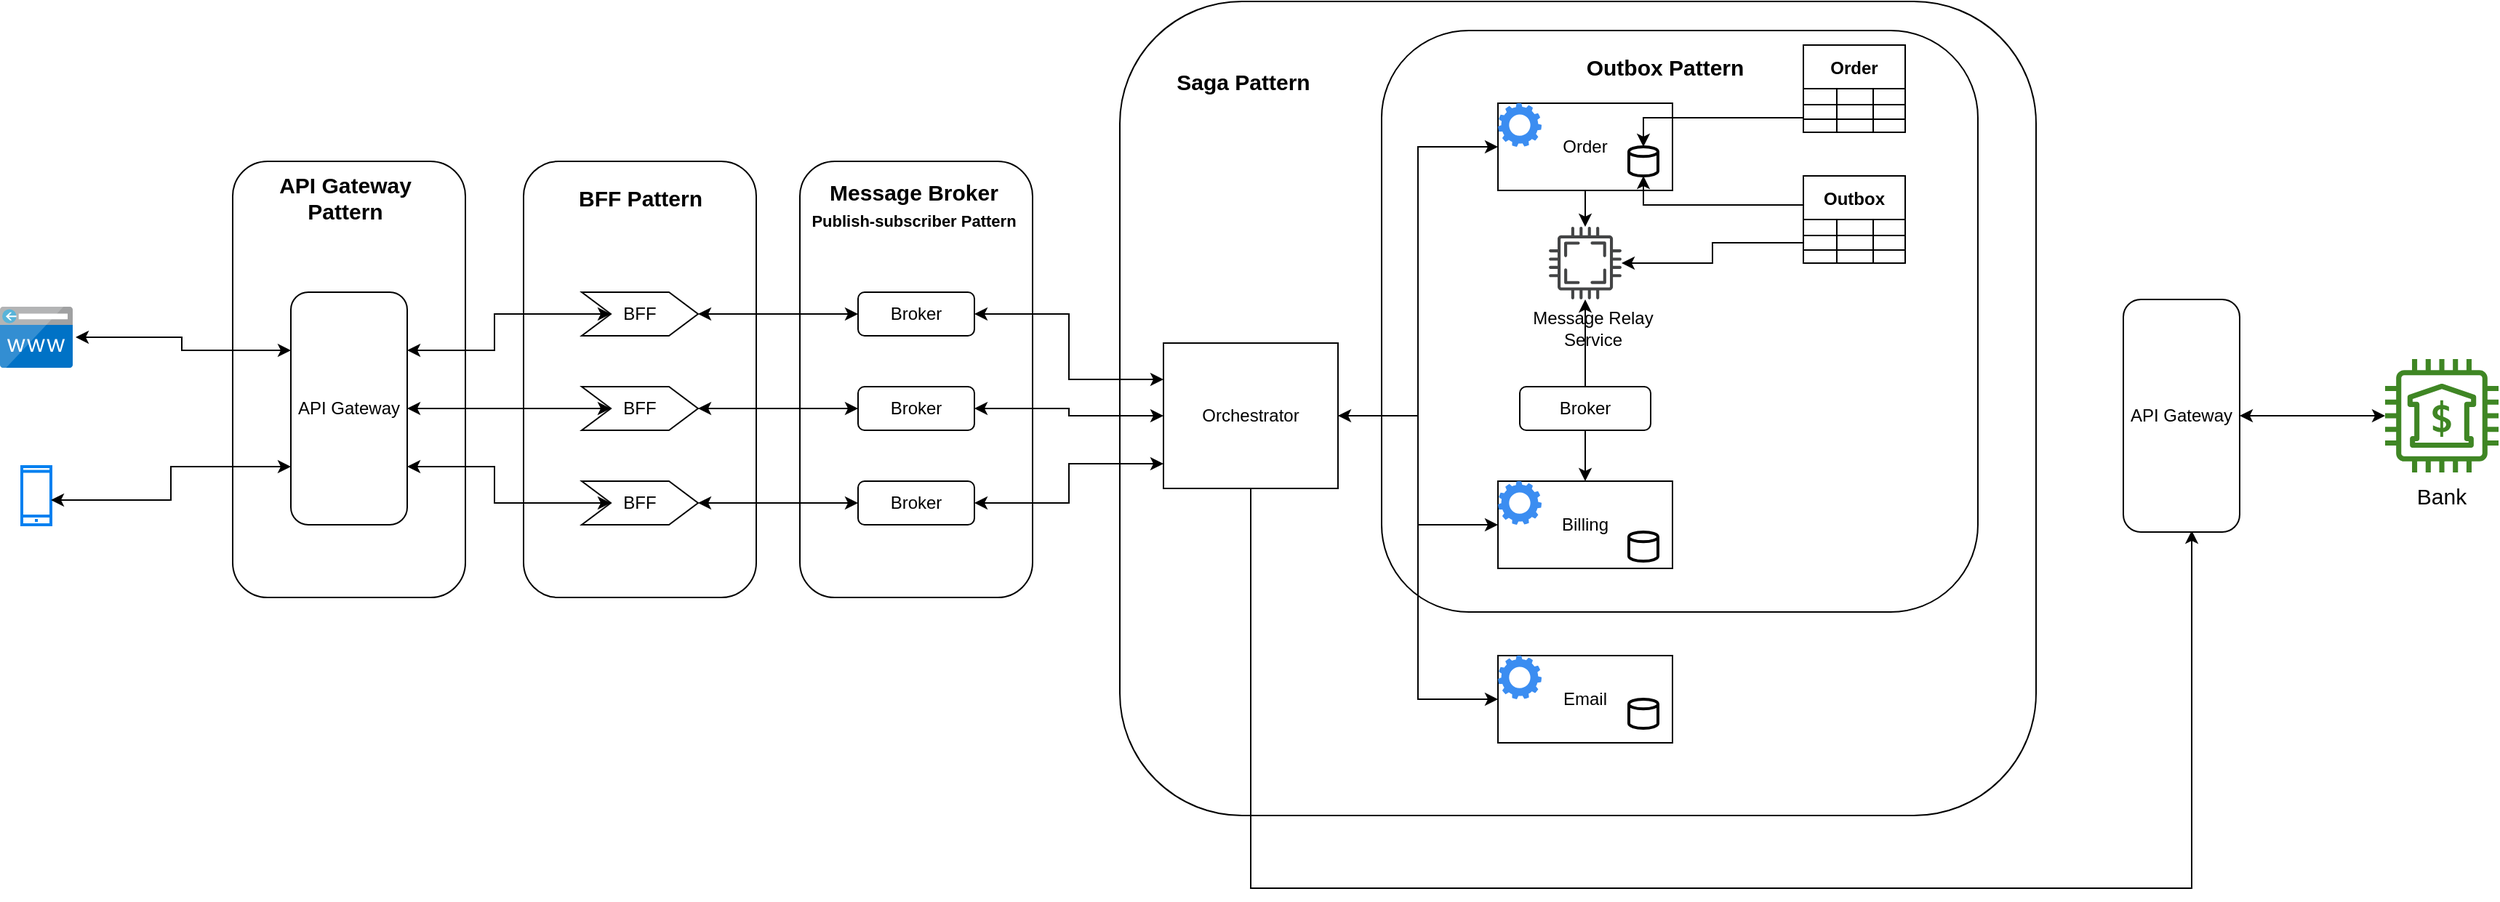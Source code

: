 <mxfile version="20.7.4" type="github">
  <diagram id="k_nAgRQBtg1MRaQyP6GL" name="Page-1">
    <mxGraphModel dx="1882" dy="1846" grid="1" gridSize="10" guides="1" tooltips="1" connect="1" arrows="1" fold="1" page="1" pageScale="1" pageWidth="850" pageHeight="1100" math="0" shadow="0">
      <root>
        <mxCell id="0" />
        <mxCell id="1" parent="0" />
        <mxCell id="WNrK1F0Bi6_NMc1Tgqoj-34" value="" style="rounded=1;whiteSpace=wrap;html=1;" parent="1" vertex="1">
          <mxGeometry x="690" y="-120" width="630" height="560" as="geometry" />
        </mxCell>
        <mxCell id="Azqy4bsJIhe26MBc6hqh-14" value="" style="rounded=1;whiteSpace=wrap;html=1;" vertex="1" parent="1">
          <mxGeometry x="870" y="-100" width="410" height="400" as="geometry" />
        </mxCell>
        <mxCell id="WNrK1F0Bi6_NMc1Tgqoj-50" value="" style="rounded=1;whiteSpace=wrap;html=1;fontSize=15;" parent="1" vertex="1">
          <mxGeometry x="80" y="-10" width="160" height="300" as="geometry" />
        </mxCell>
        <mxCell id="WNrK1F0Bi6_NMc1Tgqoj-48" value="" style="rounded=1;whiteSpace=wrap;html=1;fontSize=15;" parent="1" vertex="1">
          <mxGeometry x="280" y="-10" width="160" height="300" as="geometry" />
        </mxCell>
        <mxCell id="WNrK1F0Bi6_NMc1Tgqoj-46" value="" style="rounded=1;whiteSpace=wrap;html=1;fontSize=15;" parent="1" vertex="1">
          <mxGeometry x="470" y="-10" width="160" height="300" as="geometry" />
        </mxCell>
        <mxCell id="WNrK1F0Bi6_NMc1Tgqoj-1" value="" style="sketch=0;aspect=fixed;html=1;points=[];align=center;image;fontSize=12;image=img/lib/mscae/CustomDomain.svg;" parent="1" vertex="1">
          <mxGeometry x="-80" y="90" width="50" height="42" as="geometry" />
        </mxCell>
        <mxCell id="WNrK1F0Bi6_NMc1Tgqoj-2" value="" style="html=1;verticalLabelPosition=bottom;align=center;labelBackgroundColor=#ffffff;verticalAlign=top;strokeWidth=2;strokeColor=#0080F0;shadow=0;dashed=0;shape=mxgraph.ios7.icons.smartphone;" parent="1" vertex="1">
          <mxGeometry x="-65" y="200" width="20" height="40" as="geometry" />
        </mxCell>
        <mxCell id="WNrK1F0Bi6_NMc1Tgqoj-52" style="edgeStyle=orthogonalEdgeStyle;rounded=0;orthogonalLoop=1;jettySize=auto;html=1;exitX=0;exitY=0.25;exitDx=0;exitDy=0;entryX=1.04;entryY=0.5;entryDx=0;entryDy=0;entryPerimeter=0;fontSize=15;startArrow=classic;startFill=1;" parent="1" source="WNrK1F0Bi6_NMc1Tgqoj-3" target="WNrK1F0Bi6_NMc1Tgqoj-1" edge="1">
          <mxGeometry relative="1" as="geometry" />
        </mxCell>
        <mxCell id="WNrK1F0Bi6_NMc1Tgqoj-53" style="edgeStyle=orthogonalEdgeStyle;rounded=0;orthogonalLoop=1;jettySize=auto;html=1;exitX=0;exitY=0.75;exitDx=0;exitDy=0;entryX=1;entryY=0.575;entryDx=0;entryDy=0;entryPerimeter=0;fontSize=15;startArrow=classic;startFill=1;" parent="1" source="WNrK1F0Bi6_NMc1Tgqoj-3" target="WNrK1F0Bi6_NMc1Tgqoj-2" edge="1">
          <mxGeometry relative="1" as="geometry" />
        </mxCell>
        <mxCell id="WNrK1F0Bi6_NMc1Tgqoj-54" style="edgeStyle=orthogonalEdgeStyle;rounded=0;orthogonalLoop=1;jettySize=auto;html=1;exitX=1;exitY=0.25;exitDx=0;exitDy=0;entryX=0;entryY=0.5;entryDx=0;entryDy=0;fontSize=15;startArrow=classic;startFill=1;" parent="1" source="WNrK1F0Bi6_NMc1Tgqoj-3" target="WNrK1F0Bi6_NMc1Tgqoj-21" edge="1">
          <mxGeometry relative="1" as="geometry" />
        </mxCell>
        <mxCell id="WNrK1F0Bi6_NMc1Tgqoj-55" style="edgeStyle=orthogonalEdgeStyle;rounded=0;orthogonalLoop=1;jettySize=auto;html=1;exitX=1;exitY=0.5;exitDx=0;exitDy=0;entryX=0;entryY=0.5;entryDx=0;entryDy=0;fontSize=15;startArrow=classic;startFill=1;" parent="1" source="WNrK1F0Bi6_NMc1Tgqoj-3" target="WNrK1F0Bi6_NMc1Tgqoj-22" edge="1">
          <mxGeometry relative="1" as="geometry" />
        </mxCell>
        <mxCell id="WNrK1F0Bi6_NMc1Tgqoj-56" style="edgeStyle=orthogonalEdgeStyle;rounded=0;orthogonalLoop=1;jettySize=auto;html=1;exitX=1;exitY=0.75;exitDx=0;exitDy=0;entryX=0;entryY=0.5;entryDx=0;entryDy=0;fontSize=15;startArrow=classic;startFill=1;" parent="1" source="WNrK1F0Bi6_NMc1Tgqoj-3" target="WNrK1F0Bi6_NMc1Tgqoj-23" edge="1">
          <mxGeometry relative="1" as="geometry" />
        </mxCell>
        <mxCell id="WNrK1F0Bi6_NMc1Tgqoj-3" value="API Gateway" style="rounded=1;whiteSpace=wrap;html=1;" parent="1" vertex="1">
          <mxGeometry x="120" y="80" width="80" height="160" as="geometry" />
        </mxCell>
        <mxCell id="WNrK1F0Bi6_NMc1Tgqoj-57" style="edgeStyle=orthogonalEdgeStyle;rounded=0;orthogonalLoop=1;jettySize=auto;html=1;exitX=1;exitY=0.5;exitDx=0;exitDy=0;entryX=0;entryY=0.5;entryDx=0;entryDy=0;fontSize=15;startArrow=classic;startFill=1;" parent="1" source="WNrK1F0Bi6_NMc1Tgqoj-21" target="WNrK1F0Bi6_NMc1Tgqoj-24" edge="1">
          <mxGeometry relative="1" as="geometry" />
        </mxCell>
        <mxCell id="WNrK1F0Bi6_NMc1Tgqoj-21" value="BFF" style="shape=step;perimeter=stepPerimeter;whiteSpace=wrap;html=1;fixedSize=1;" parent="1" vertex="1">
          <mxGeometry x="320" y="80" width="80" height="30" as="geometry" />
        </mxCell>
        <mxCell id="WNrK1F0Bi6_NMc1Tgqoj-58" style="edgeStyle=orthogonalEdgeStyle;rounded=0;orthogonalLoop=1;jettySize=auto;html=1;exitX=1;exitY=0.5;exitDx=0;exitDy=0;entryX=0;entryY=0.5;entryDx=0;entryDy=0;fontSize=15;startArrow=classic;startFill=1;" parent="1" source="WNrK1F0Bi6_NMc1Tgqoj-22" target="WNrK1F0Bi6_NMc1Tgqoj-25" edge="1">
          <mxGeometry relative="1" as="geometry" />
        </mxCell>
        <mxCell id="WNrK1F0Bi6_NMc1Tgqoj-22" value="BFF" style="shape=step;perimeter=stepPerimeter;whiteSpace=wrap;html=1;fixedSize=1;" parent="1" vertex="1">
          <mxGeometry x="320" y="145" width="80" height="30" as="geometry" />
        </mxCell>
        <mxCell id="WNrK1F0Bi6_NMc1Tgqoj-59" style="edgeStyle=orthogonalEdgeStyle;rounded=0;orthogonalLoop=1;jettySize=auto;html=1;exitX=1;exitY=0.5;exitDx=0;exitDy=0;fontSize=15;startArrow=classic;startFill=1;" parent="1" source="WNrK1F0Bi6_NMc1Tgqoj-23" target="WNrK1F0Bi6_NMc1Tgqoj-26" edge="1">
          <mxGeometry relative="1" as="geometry" />
        </mxCell>
        <mxCell id="WNrK1F0Bi6_NMc1Tgqoj-23" value="BFF" style="shape=step;perimeter=stepPerimeter;whiteSpace=wrap;html=1;fixedSize=1;" parent="1" vertex="1">
          <mxGeometry x="320" y="210" width="80" height="30" as="geometry" />
        </mxCell>
        <mxCell id="WNrK1F0Bi6_NMc1Tgqoj-60" style="edgeStyle=orthogonalEdgeStyle;rounded=0;orthogonalLoop=1;jettySize=auto;html=1;exitX=1;exitY=0.5;exitDx=0;exitDy=0;entryX=0;entryY=0.25;entryDx=0;entryDy=0;fontSize=15;startArrow=classic;startFill=1;" parent="1" source="WNrK1F0Bi6_NMc1Tgqoj-24" target="WNrK1F0Bi6_NMc1Tgqoj-27" edge="1">
          <mxGeometry relative="1" as="geometry" />
        </mxCell>
        <mxCell id="WNrK1F0Bi6_NMc1Tgqoj-24" value="Broker" style="rounded=1;whiteSpace=wrap;html=1;" parent="1" vertex="1">
          <mxGeometry x="510" y="80" width="80" height="30" as="geometry" />
        </mxCell>
        <mxCell id="WNrK1F0Bi6_NMc1Tgqoj-61" style="edgeStyle=orthogonalEdgeStyle;rounded=0;orthogonalLoop=1;jettySize=auto;html=1;exitX=1;exitY=0.5;exitDx=0;exitDy=0;entryX=0;entryY=0.5;entryDx=0;entryDy=0;fontSize=15;startArrow=classic;startFill=1;" parent="1" source="WNrK1F0Bi6_NMc1Tgqoj-25" target="WNrK1F0Bi6_NMc1Tgqoj-27" edge="1">
          <mxGeometry relative="1" as="geometry" />
        </mxCell>
        <mxCell id="WNrK1F0Bi6_NMc1Tgqoj-25" value="Broker" style="rounded=1;whiteSpace=wrap;html=1;" parent="1" vertex="1">
          <mxGeometry x="510" y="145" width="80" height="30" as="geometry" />
        </mxCell>
        <mxCell id="WNrK1F0Bi6_NMc1Tgqoj-62" style="edgeStyle=orthogonalEdgeStyle;rounded=0;orthogonalLoop=1;jettySize=auto;html=1;exitX=1;exitY=0.5;exitDx=0;exitDy=0;entryX=0;entryY=0.83;entryDx=0;entryDy=0;entryPerimeter=0;fontSize=15;startArrow=classic;startFill=1;" parent="1" source="WNrK1F0Bi6_NMc1Tgqoj-26" target="WNrK1F0Bi6_NMc1Tgqoj-27" edge="1">
          <mxGeometry relative="1" as="geometry" />
        </mxCell>
        <mxCell id="WNrK1F0Bi6_NMc1Tgqoj-26" value="Broker" style="rounded=1;whiteSpace=wrap;html=1;" parent="1" vertex="1">
          <mxGeometry x="510" y="210" width="80" height="30" as="geometry" />
        </mxCell>
        <mxCell id="WNrK1F0Bi6_NMc1Tgqoj-36" style="edgeStyle=orthogonalEdgeStyle;rounded=0;orthogonalLoop=1;jettySize=auto;html=1;exitX=1;exitY=0.5;exitDx=0;exitDy=0;entryX=0;entryY=0.5;entryDx=0;entryDy=0;fontSize=15;" parent="1" source="WNrK1F0Bi6_NMc1Tgqoj-27" target="WNrK1F0Bi6_NMc1Tgqoj-28" edge="1">
          <mxGeometry relative="1" as="geometry" />
        </mxCell>
        <mxCell id="WNrK1F0Bi6_NMc1Tgqoj-37" style="edgeStyle=orthogonalEdgeStyle;rounded=0;orthogonalLoop=1;jettySize=auto;html=1;exitX=1;exitY=0.5;exitDx=0;exitDy=0;entryX=0;entryY=0.5;entryDx=0;entryDy=0;fontSize=15;" parent="1" source="WNrK1F0Bi6_NMc1Tgqoj-27" target="WNrK1F0Bi6_NMc1Tgqoj-29" edge="1">
          <mxGeometry relative="1" as="geometry" />
        </mxCell>
        <mxCell id="WNrK1F0Bi6_NMc1Tgqoj-38" style="edgeStyle=orthogonalEdgeStyle;rounded=0;orthogonalLoop=1;jettySize=auto;html=1;exitX=1;exitY=0.5;exitDx=0;exitDy=0;entryX=0;entryY=0.5;entryDx=0;entryDy=0;fontSize=15;startArrow=classic;startFill=1;" parent="1" source="WNrK1F0Bi6_NMc1Tgqoj-27" target="WNrK1F0Bi6_NMc1Tgqoj-30" edge="1">
          <mxGeometry relative="1" as="geometry" />
        </mxCell>
        <mxCell id="WNrK1F0Bi6_NMc1Tgqoj-45" style="edgeStyle=orthogonalEdgeStyle;rounded=0;orthogonalLoop=1;jettySize=auto;html=1;exitX=0.5;exitY=1;exitDx=0;exitDy=0;entryX=0.588;entryY=0.994;entryDx=0;entryDy=0;entryPerimeter=0;fontSize=15;" parent="1" source="WNrK1F0Bi6_NMc1Tgqoj-27" target="WNrK1F0Bi6_NMc1Tgqoj-31" edge="1">
          <mxGeometry relative="1" as="geometry">
            <Array as="points">
              <mxPoint x="780" y="490" />
              <mxPoint x="1427" y="490" />
            </Array>
          </mxGeometry>
        </mxCell>
        <mxCell id="WNrK1F0Bi6_NMc1Tgqoj-27" value="Orchestrator" style="rounded=0;whiteSpace=wrap;html=1;" parent="1" vertex="1">
          <mxGeometry x="720" y="115" width="120" height="100" as="geometry" />
        </mxCell>
        <mxCell id="Azqy4bsJIhe26MBc6hqh-31" style="edgeStyle=orthogonalEdgeStyle;rounded=0;orthogonalLoop=1;jettySize=auto;html=1;exitX=0.5;exitY=1;exitDx=0;exitDy=0;" edge="1" parent="1" source="WNrK1F0Bi6_NMc1Tgqoj-28" target="Azqy4bsJIhe26MBc6hqh-29">
          <mxGeometry relative="1" as="geometry" />
        </mxCell>
        <mxCell id="WNrK1F0Bi6_NMc1Tgqoj-28" value="Order" style="rounded=0;whiteSpace=wrap;html=1;" parent="1" vertex="1">
          <mxGeometry x="950" y="-50" width="120" height="60" as="geometry" />
        </mxCell>
        <mxCell id="WNrK1F0Bi6_NMc1Tgqoj-29" value="Billing" style="rounded=0;whiteSpace=wrap;html=1;" parent="1" vertex="1">
          <mxGeometry x="950" y="210" width="120" height="60" as="geometry" />
        </mxCell>
        <mxCell id="WNrK1F0Bi6_NMc1Tgqoj-30" value="Email" style="rounded=0;whiteSpace=wrap;html=1;" parent="1" vertex="1">
          <mxGeometry x="950" y="330" width="120" height="60" as="geometry" />
        </mxCell>
        <mxCell id="WNrK1F0Bi6_NMc1Tgqoj-65" style="edgeStyle=orthogonalEdgeStyle;rounded=0;orthogonalLoop=1;jettySize=auto;html=1;exitX=1;exitY=0.5;exitDx=0;exitDy=0;fontSize=15;startArrow=classic;startFill=1;" parent="1" source="WNrK1F0Bi6_NMc1Tgqoj-31" target="WNrK1F0Bi6_NMc1Tgqoj-32" edge="1">
          <mxGeometry relative="1" as="geometry" />
        </mxCell>
        <mxCell id="WNrK1F0Bi6_NMc1Tgqoj-31" value="API Gateway" style="rounded=1;whiteSpace=wrap;html=1;" parent="1" vertex="1">
          <mxGeometry x="1380" y="85" width="80" height="160" as="geometry" />
        </mxCell>
        <mxCell id="WNrK1F0Bi6_NMc1Tgqoj-32" value="" style="sketch=0;outlineConnect=0;fontColor=#232F3E;gradientColor=none;fillColor=#3F8624;strokeColor=none;dashed=0;verticalLabelPosition=bottom;verticalAlign=top;align=center;html=1;fontSize=12;fontStyle=0;aspect=fixed;pointerEvents=1;shape=mxgraph.aws4.bank;" parent="1" vertex="1">
          <mxGeometry x="1560" y="126" width="78" height="78" as="geometry" />
        </mxCell>
        <mxCell id="WNrK1F0Bi6_NMc1Tgqoj-35" value="Saga Pattern" style="text;html=1;strokeColor=none;fillColor=none;align=center;verticalAlign=middle;whiteSpace=wrap;rounded=0;fontSize=15;fontStyle=1" parent="1" vertex="1">
          <mxGeometry x="720" y="-80" width="110" height="30" as="geometry" />
        </mxCell>
        <mxCell id="WNrK1F0Bi6_NMc1Tgqoj-42" value="" style="strokeWidth=2;html=1;shape=mxgraph.flowchart.database;whiteSpace=wrap;fontSize=15;" parent="1" vertex="1">
          <mxGeometry x="1040" y="-20" width="20" height="20" as="geometry" />
        </mxCell>
        <mxCell id="WNrK1F0Bi6_NMc1Tgqoj-43" value="" style="strokeWidth=2;html=1;shape=mxgraph.flowchart.database;whiteSpace=wrap;fontSize=15;" parent="1" vertex="1">
          <mxGeometry x="1040" y="245" width="20" height="20" as="geometry" />
        </mxCell>
        <mxCell id="WNrK1F0Bi6_NMc1Tgqoj-44" value="" style="strokeWidth=2;html=1;shape=mxgraph.flowchart.database;whiteSpace=wrap;fontSize=15;" parent="1" vertex="1">
          <mxGeometry x="1040" y="360" width="20" height="20" as="geometry" />
        </mxCell>
        <mxCell id="WNrK1F0Bi6_NMc1Tgqoj-47" value="Message Broker&lt;br&gt;&lt;font style=&quot;font-size: 11px;&quot;&gt;Publish-subscriber Pattern&lt;/font&gt;" style="text;html=1;strokeColor=none;fillColor=none;align=center;verticalAlign=middle;whiteSpace=wrap;rounded=0;fontSize=15;fontStyle=1" parent="1" vertex="1">
          <mxGeometry x="442" width="212.5" height="40" as="geometry" />
        </mxCell>
        <mxCell id="WNrK1F0Bi6_NMc1Tgqoj-49" value="BFF Pattern" style="text;html=1;strokeColor=none;fillColor=none;align=center;verticalAlign=middle;whiteSpace=wrap;rounded=0;fontSize=15;fontStyle=1" parent="1" vertex="1">
          <mxGeometry x="297.5" width="125" height="30" as="geometry" />
        </mxCell>
        <mxCell id="WNrK1F0Bi6_NMc1Tgqoj-51" value="API Gateway&lt;br&gt;Pattern" style="text;html=1;strokeColor=none;fillColor=none;align=center;verticalAlign=middle;whiteSpace=wrap;rounded=0;fontSize=15;fontStyle=1" parent="1" vertex="1">
          <mxGeometry x="94.5" width="125" height="30" as="geometry" />
        </mxCell>
        <mxCell id="WNrK1F0Bi6_NMc1Tgqoj-66" value="Bank" style="text;html=1;strokeColor=none;fillColor=none;align=center;verticalAlign=middle;whiteSpace=wrap;rounded=0;fontSize=15;" parent="1" vertex="1">
          <mxGeometry x="1569" y="205" width="60" height="30" as="geometry" />
        </mxCell>
        <mxCell id="R4RWfNrEiwchSPgBLhXS-1" value="" style="sketch=0;html=1;aspect=fixed;strokeColor=none;shadow=0;align=center;verticalAlign=top;fillColor=#3B8DF1;shape=mxgraph.gcp2.gear" parent="1" vertex="1">
          <mxGeometry x="950" y="-50" width="30" height="30" as="geometry" />
        </mxCell>
        <mxCell id="R4RWfNrEiwchSPgBLhXS-2" value="" style="sketch=0;html=1;aspect=fixed;strokeColor=none;shadow=0;align=center;verticalAlign=top;fillColor=#3B8DF1;shape=mxgraph.gcp2.gear" parent="1" vertex="1">
          <mxGeometry x="950" y="210" width="30" height="30" as="geometry" />
        </mxCell>
        <mxCell id="R4RWfNrEiwchSPgBLhXS-3" value="" style="sketch=0;html=1;aspect=fixed;strokeColor=none;shadow=0;align=center;verticalAlign=top;fillColor=#3B8DF1;shape=mxgraph.gcp2.gear" parent="1" vertex="1">
          <mxGeometry x="950" y="330" width="30" height="30" as="geometry" />
        </mxCell>
        <mxCell id="Azqy4bsJIhe26MBc6hqh-33" style="edgeStyle=orthogonalEdgeStyle;rounded=0;orthogonalLoop=1;jettySize=auto;html=1;exitX=0;exitY=0.25;exitDx=0;exitDy=0;entryX=0.5;entryY=1;entryDx=0;entryDy=0;entryPerimeter=0;" edge="1" parent="1" source="Azqy4bsJIhe26MBc6hqh-1" target="WNrK1F0Bi6_NMc1Tgqoj-42">
          <mxGeometry relative="1" as="geometry">
            <Array as="points">
              <mxPoint x="1160" y="20" />
              <mxPoint x="1050" y="20" />
            </Array>
          </mxGeometry>
        </mxCell>
        <mxCell id="Azqy4bsJIhe26MBc6hqh-1" value="Outbox" style="shape=table;startSize=30;container=1;collapsible=0;childLayout=tableLayout;fontStyle=1;align=center;" vertex="1" parent="1">
          <mxGeometry x="1160" width="70" height="60" as="geometry" />
        </mxCell>
        <mxCell id="Azqy4bsJIhe26MBc6hqh-2" value="" style="shape=tableRow;horizontal=0;startSize=0;swimlaneHead=0;swimlaneBody=0;top=0;left=0;bottom=0;right=0;collapsible=0;dropTarget=0;fillColor=none;points=[[0,0.5],[1,0.5]];portConstraint=eastwest;" vertex="1" parent="Azqy4bsJIhe26MBc6hqh-1">
          <mxGeometry y="30" width="70" height="11" as="geometry" />
        </mxCell>
        <mxCell id="Azqy4bsJIhe26MBc6hqh-3" value="" style="shape=partialRectangle;html=1;whiteSpace=wrap;connectable=0;fillColor=none;top=0;left=0;bottom=0;right=0;overflow=hidden;" vertex="1" parent="Azqy4bsJIhe26MBc6hqh-2">
          <mxGeometry width="23" height="11" as="geometry">
            <mxRectangle width="23" height="11" as="alternateBounds" />
          </mxGeometry>
        </mxCell>
        <mxCell id="Azqy4bsJIhe26MBc6hqh-4" value="" style="shape=partialRectangle;html=1;whiteSpace=wrap;connectable=0;fillColor=none;top=0;left=0;bottom=0;right=0;overflow=hidden;" vertex="1" parent="Azqy4bsJIhe26MBc6hqh-2">
          <mxGeometry x="23" width="25" height="11" as="geometry">
            <mxRectangle width="25" height="11" as="alternateBounds" />
          </mxGeometry>
        </mxCell>
        <mxCell id="Azqy4bsJIhe26MBc6hqh-5" value="" style="shape=partialRectangle;html=1;whiteSpace=wrap;connectable=0;fillColor=none;top=0;left=0;bottom=0;right=0;overflow=hidden;" vertex="1" parent="Azqy4bsJIhe26MBc6hqh-2">
          <mxGeometry x="48" width="22" height="11" as="geometry">
            <mxRectangle width="22" height="11" as="alternateBounds" />
          </mxGeometry>
        </mxCell>
        <mxCell id="Azqy4bsJIhe26MBc6hqh-6" value="" style="shape=tableRow;horizontal=0;startSize=0;swimlaneHead=0;swimlaneBody=0;top=0;left=0;bottom=0;right=0;collapsible=0;dropTarget=0;fillColor=none;points=[[0,0.5],[1,0.5]];portConstraint=eastwest;" vertex="1" parent="Azqy4bsJIhe26MBc6hqh-1">
          <mxGeometry y="41" width="70" height="10" as="geometry" />
        </mxCell>
        <mxCell id="Azqy4bsJIhe26MBc6hqh-7" value="" style="shape=partialRectangle;html=1;whiteSpace=wrap;connectable=0;fillColor=none;top=0;left=0;bottom=0;right=0;overflow=hidden;" vertex="1" parent="Azqy4bsJIhe26MBc6hqh-6">
          <mxGeometry width="23" height="10" as="geometry">
            <mxRectangle width="23" height="10" as="alternateBounds" />
          </mxGeometry>
        </mxCell>
        <mxCell id="Azqy4bsJIhe26MBc6hqh-8" value="" style="shape=partialRectangle;html=1;whiteSpace=wrap;connectable=0;fillColor=none;top=0;left=0;bottom=0;right=0;overflow=hidden;" vertex="1" parent="Azqy4bsJIhe26MBc6hqh-6">
          <mxGeometry x="23" width="25" height="10" as="geometry">
            <mxRectangle width="25" height="10" as="alternateBounds" />
          </mxGeometry>
        </mxCell>
        <mxCell id="Azqy4bsJIhe26MBc6hqh-9" value="" style="shape=partialRectangle;html=1;whiteSpace=wrap;connectable=0;fillColor=none;top=0;left=0;bottom=0;right=0;overflow=hidden;" vertex="1" parent="Azqy4bsJIhe26MBc6hqh-6">
          <mxGeometry x="48" width="22" height="10" as="geometry">
            <mxRectangle width="22" height="10" as="alternateBounds" />
          </mxGeometry>
        </mxCell>
        <mxCell id="Azqy4bsJIhe26MBc6hqh-10" value="" style="shape=tableRow;horizontal=0;startSize=0;swimlaneHead=0;swimlaneBody=0;top=0;left=0;bottom=0;right=0;collapsible=0;dropTarget=0;fillColor=none;points=[[0,0.5],[1,0.5]];portConstraint=eastwest;" vertex="1" parent="Azqy4bsJIhe26MBc6hqh-1">
          <mxGeometry y="51" width="70" height="9" as="geometry" />
        </mxCell>
        <mxCell id="Azqy4bsJIhe26MBc6hqh-11" value="" style="shape=partialRectangle;html=1;whiteSpace=wrap;connectable=0;fillColor=none;top=0;left=0;bottom=0;right=0;overflow=hidden;" vertex="1" parent="Azqy4bsJIhe26MBc6hqh-10">
          <mxGeometry width="23" height="9" as="geometry">
            <mxRectangle width="23" height="9" as="alternateBounds" />
          </mxGeometry>
        </mxCell>
        <mxCell id="Azqy4bsJIhe26MBc6hqh-12" value="" style="shape=partialRectangle;html=1;whiteSpace=wrap;connectable=0;fillColor=none;top=0;left=0;bottom=0;right=0;overflow=hidden;" vertex="1" parent="Azqy4bsJIhe26MBc6hqh-10">
          <mxGeometry x="23" width="25" height="9" as="geometry">
            <mxRectangle width="25" height="9" as="alternateBounds" />
          </mxGeometry>
        </mxCell>
        <mxCell id="Azqy4bsJIhe26MBc6hqh-13" value="" style="shape=partialRectangle;html=1;whiteSpace=wrap;connectable=0;fillColor=none;top=0;left=0;bottom=0;right=0;overflow=hidden;" vertex="1" parent="Azqy4bsJIhe26MBc6hqh-10">
          <mxGeometry x="48" width="22" height="9" as="geometry">
            <mxRectangle width="22" height="9" as="alternateBounds" />
          </mxGeometry>
        </mxCell>
        <mxCell id="Azqy4bsJIhe26MBc6hqh-32" style="edgeStyle=orthogonalEdgeStyle;rounded=0;orthogonalLoop=1;jettySize=auto;html=1;exitX=0;exitY=0.25;exitDx=0;exitDy=0;entryX=0.5;entryY=0;entryDx=0;entryDy=0;entryPerimeter=0;" edge="1" parent="1" source="Azqy4bsJIhe26MBc6hqh-15" target="WNrK1F0Bi6_NMc1Tgqoj-42">
          <mxGeometry relative="1" as="geometry">
            <Array as="points">
              <mxPoint x="1160" y="-40" />
              <mxPoint x="1050" y="-40" />
            </Array>
          </mxGeometry>
        </mxCell>
        <mxCell id="Azqy4bsJIhe26MBc6hqh-15" value="Order" style="shape=table;startSize=30;container=1;collapsible=0;childLayout=tableLayout;fontStyle=1;align=center;" vertex="1" parent="1">
          <mxGeometry x="1160" y="-90" width="70" height="60" as="geometry" />
        </mxCell>
        <mxCell id="Azqy4bsJIhe26MBc6hqh-16" value="" style="shape=tableRow;horizontal=0;startSize=0;swimlaneHead=0;swimlaneBody=0;top=0;left=0;bottom=0;right=0;collapsible=0;dropTarget=0;fillColor=none;points=[[0,0.5],[1,0.5]];portConstraint=eastwest;" vertex="1" parent="Azqy4bsJIhe26MBc6hqh-15">
          <mxGeometry y="30" width="70" height="11" as="geometry" />
        </mxCell>
        <mxCell id="Azqy4bsJIhe26MBc6hqh-17" value="" style="shape=partialRectangle;html=1;whiteSpace=wrap;connectable=0;fillColor=none;top=0;left=0;bottom=0;right=0;overflow=hidden;" vertex="1" parent="Azqy4bsJIhe26MBc6hqh-16">
          <mxGeometry width="23" height="11" as="geometry">
            <mxRectangle width="23" height="11" as="alternateBounds" />
          </mxGeometry>
        </mxCell>
        <mxCell id="Azqy4bsJIhe26MBc6hqh-18" value="" style="shape=partialRectangle;html=1;whiteSpace=wrap;connectable=0;fillColor=none;top=0;left=0;bottom=0;right=0;overflow=hidden;" vertex="1" parent="Azqy4bsJIhe26MBc6hqh-16">
          <mxGeometry x="23" width="25" height="11" as="geometry">
            <mxRectangle width="25" height="11" as="alternateBounds" />
          </mxGeometry>
        </mxCell>
        <mxCell id="Azqy4bsJIhe26MBc6hqh-19" value="" style="shape=partialRectangle;html=1;whiteSpace=wrap;connectable=0;fillColor=none;top=0;left=0;bottom=0;right=0;overflow=hidden;" vertex="1" parent="Azqy4bsJIhe26MBc6hqh-16">
          <mxGeometry x="48" width="22" height="11" as="geometry">
            <mxRectangle width="22" height="11" as="alternateBounds" />
          </mxGeometry>
        </mxCell>
        <mxCell id="Azqy4bsJIhe26MBc6hqh-20" value="" style="shape=tableRow;horizontal=0;startSize=0;swimlaneHead=0;swimlaneBody=0;top=0;left=0;bottom=0;right=0;collapsible=0;dropTarget=0;fillColor=none;points=[[0,0.5],[1,0.5]];portConstraint=eastwest;" vertex="1" parent="Azqy4bsJIhe26MBc6hqh-15">
          <mxGeometry y="41" width="70" height="10" as="geometry" />
        </mxCell>
        <mxCell id="Azqy4bsJIhe26MBc6hqh-21" value="" style="shape=partialRectangle;html=1;whiteSpace=wrap;connectable=0;fillColor=none;top=0;left=0;bottom=0;right=0;overflow=hidden;" vertex="1" parent="Azqy4bsJIhe26MBc6hqh-20">
          <mxGeometry width="23" height="10" as="geometry">
            <mxRectangle width="23" height="10" as="alternateBounds" />
          </mxGeometry>
        </mxCell>
        <mxCell id="Azqy4bsJIhe26MBc6hqh-22" value="" style="shape=partialRectangle;html=1;whiteSpace=wrap;connectable=0;fillColor=none;top=0;left=0;bottom=0;right=0;overflow=hidden;" vertex="1" parent="Azqy4bsJIhe26MBc6hqh-20">
          <mxGeometry x="23" width="25" height="10" as="geometry">
            <mxRectangle width="25" height="10" as="alternateBounds" />
          </mxGeometry>
        </mxCell>
        <mxCell id="Azqy4bsJIhe26MBc6hqh-23" value="" style="shape=partialRectangle;html=1;whiteSpace=wrap;connectable=0;fillColor=none;top=0;left=0;bottom=0;right=0;overflow=hidden;" vertex="1" parent="Azqy4bsJIhe26MBc6hqh-20">
          <mxGeometry x="48" width="22" height="10" as="geometry">
            <mxRectangle width="22" height="10" as="alternateBounds" />
          </mxGeometry>
        </mxCell>
        <mxCell id="Azqy4bsJIhe26MBc6hqh-24" value="" style="shape=tableRow;horizontal=0;startSize=0;swimlaneHead=0;swimlaneBody=0;top=0;left=0;bottom=0;right=0;collapsible=0;dropTarget=0;fillColor=none;points=[[0,0.5],[1,0.5]];portConstraint=eastwest;" vertex="1" parent="Azqy4bsJIhe26MBc6hqh-15">
          <mxGeometry y="51" width="70" height="9" as="geometry" />
        </mxCell>
        <mxCell id="Azqy4bsJIhe26MBc6hqh-25" value="" style="shape=partialRectangle;html=1;whiteSpace=wrap;connectable=0;fillColor=none;top=0;left=0;bottom=0;right=0;overflow=hidden;" vertex="1" parent="Azqy4bsJIhe26MBc6hqh-24">
          <mxGeometry width="23" height="9" as="geometry">
            <mxRectangle width="23" height="9" as="alternateBounds" />
          </mxGeometry>
        </mxCell>
        <mxCell id="Azqy4bsJIhe26MBc6hqh-26" value="" style="shape=partialRectangle;html=1;whiteSpace=wrap;connectable=0;fillColor=none;top=0;left=0;bottom=0;right=0;overflow=hidden;" vertex="1" parent="Azqy4bsJIhe26MBc6hqh-24">
          <mxGeometry x="23" width="25" height="9" as="geometry">
            <mxRectangle width="25" height="9" as="alternateBounds" />
          </mxGeometry>
        </mxCell>
        <mxCell id="Azqy4bsJIhe26MBc6hqh-27" value="" style="shape=partialRectangle;html=1;whiteSpace=wrap;connectable=0;fillColor=none;top=0;left=0;bottom=0;right=0;overflow=hidden;" vertex="1" parent="Azqy4bsJIhe26MBc6hqh-24">
          <mxGeometry x="48" width="22" height="9" as="geometry">
            <mxRectangle width="22" height="9" as="alternateBounds" />
          </mxGeometry>
        </mxCell>
        <mxCell id="Azqy4bsJIhe26MBc6hqh-28" value="Outbox Pattern" style="text;html=1;strokeColor=none;fillColor=none;align=center;verticalAlign=middle;whiteSpace=wrap;rounded=0;fontSize=15;fontStyle=1" vertex="1" parent="1">
          <mxGeometry x="1000" y="-90" width="130" height="30" as="geometry" />
        </mxCell>
        <mxCell id="Azqy4bsJIhe26MBc6hqh-29" value="" style="sketch=0;pointerEvents=1;shadow=0;dashed=0;html=1;strokeColor=none;fillColor=#434445;aspect=fixed;labelPosition=center;verticalLabelPosition=bottom;verticalAlign=top;align=center;outlineConnect=0;shape=mxgraph.vvd.cpu;" vertex="1" parent="1">
          <mxGeometry x="985" y="35" width="50" height="50" as="geometry" />
        </mxCell>
        <mxCell id="Azqy4bsJIhe26MBc6hqh-30" value="Message Relay Service" style="text;html=1;strokeColor=none;fillColor=none;align=center;verticalAlign=middle;whiteSpace=wrap;rounded=0;" vertex="1" parent="1">
          <mxGeometry x="967.5" y="90" width="95" height="30" as="geometry" />
        </mxCell>
        <mxCell id="Azqy4bsJIhe26MBc6hqh-34" style="edgeStyle=orthogonalEdgeStyle;rounded=0;orthogonalLoop=1;jettySize=auto;html=1;exitX=0;exitY=0.5;exitDx=0;exitDy=0;" edge="1" parent="1" source="Azqy4bsJIhe26MBc6hqh-6" target="Azqy4bsJIhe26MBc6hqh-29">
          <mxGeometry relative="1" as="geometry" />
        </mxCell>
        <mxCell id="Azqy4bsJIhe26MBc6hqh-36" style="edgeStyle=orthogonalEdgeStyle;rounded=0;orthogonalLoop=1;jettySize=auto;html=1;exitX=0.5;exitY=0;exitDx=0;exitDy=0;" edge="1" parent="1" source="Azqy4bsJIhe26MBc6hqh-35" target="Azqy4bsJIhe26MBc6hqh-29">
          <mxGeometry relative="1" as="geometry" />
        </mxCell>
        <mxCell id="Azqy4bsJIhe26MBc6hqh-37" style="edgeStyle=orthogonalEdgeStyle;rounded=0;orthogonalLoop=1;jettySize=auto;html=1;exitX=0.5;exitY=1;exitDx=0;exitDy=0;entryX=0.5;entryY=0;entryDx=0;entryDy=0;" edge="1" parent="1" source="Azqy4bsJIhe26MBc6hqh-35" target="WNrK1F0Bi6_NMc1Tgqoj-29">
          <mxGeometry relative="1" as="geometry" />
        </mxCell>
        <mxCell id="Azqy4bsJIhe26MBc6hqh-35" value="Broker" style="rounded=1;whiteSpace=wrap;html=1;" vertex="1" parent="1">
          <mxGeometry x="965" y="145" width="90" height="30" as="geometry" />
        </mxCell>
      </root>
    </mxGraphModel>
  </diagram>
</mxfile>
